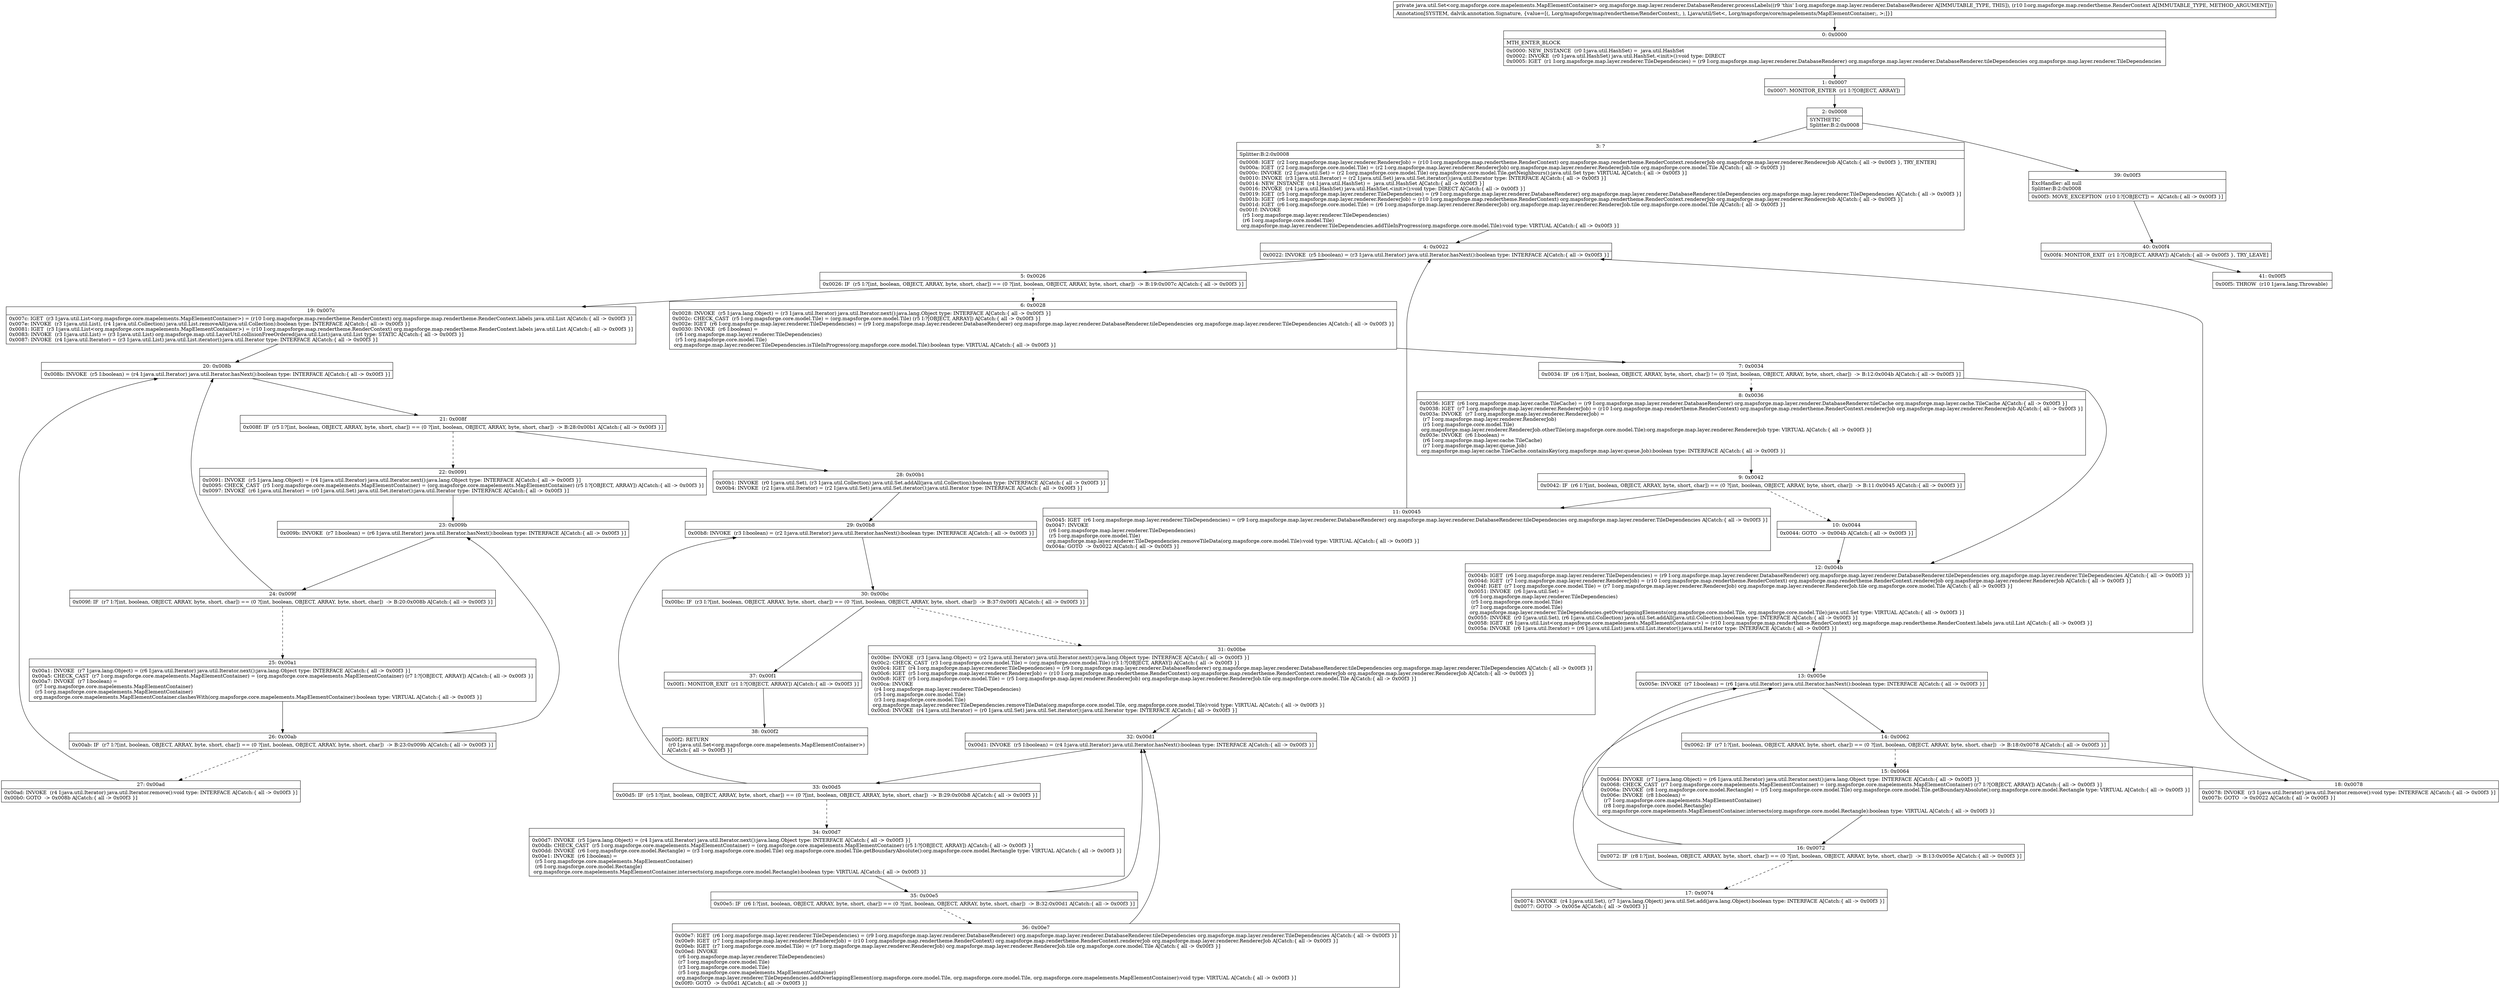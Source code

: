 digraph "CFG fororg.mapsforge.map.layer.renderer.DatabaseRenderer.processLabels(Lorg\/mapsforge\/map\/rendertheme\/RenderContext;)Ljava\/util\/Set;" {
Node_0 [shape=record,label="{0\:\ 0x0000|MTH_ENTER_BLOCK\l|0x0000: NEW_INSTANCE  (r0 I:java.util.HashSet) =  java.util.HashSet \l0x0002: INVOKE  (r0 I:java.util.HashSet) java.util.HashSet.\<init\>():void type: DIRECT \l0x0005: IGET  (r1 I:org.mapsforge.map.layer.renderer.TileDependencies) = (r9 I:org.mapsforge.map.layer.renderer.DatabaseRenderer) org.mapsforge.map.layer.renderer.DatabaseRenderer.tileDependencies org.mapsforge.map.layer.renderer.TileDependencies \l}"];
Node_1 [shape=record,label="{1\:\ 0x0007|0x0007: MONITOR_ENTER  (r1 I:?[OBJECT, ARRAY]) \l}"];
Node_2 [shape=record,label="{2\:\ 0x0008|SYNTHETIC\lSplitter:B:2:0x0008\l}"];
Node_3 [shape=record,label="{3\:\ ?|Splitter:B:2:0x0008\l|0x0008: IGET  (r2 I:org.mapsforge.map.layer.renderer.RendererJob) = (r10 I:org.mapsforge.map.rendertheme.RenderContext) org.mapsforge.map.rendertheme.RenderContext.rendererJob org.mapsforge.map.layer.renderer.RendererJob A[Catch:\{ all \-\> 0x00f3 \}, TRY_ENTER]\l0x000a: IGET  (r2 I:org.mapsforge.core.model.Tile) = (r2 I:org.mapsforge.map.layer.renderer.RendererJob) org.mapsforge.map.layer.renderer.RendererJob.tile org.mapsforge.core.model.Tile A[Catch:\{ all \-\> 0x00f3 \}]\l0x000c: INVOKE  (r2 I:java.util.Set) = (r2 I:org.mapsforge.core.model.Tile) org.mapsforge.core.model.Tile.getNeighbours():java.util.Set type: VIRTUAL A[Catch:\{ all \-\> 0x00f3 \}]\l0x0010: INVOKE  (r3 I:java.util.Iterator) = (r2 I:java.util.Set) java.util.Set.iterator():java.util.Iterator type: INTERFACE A[Catch:\{ all \-\> 0x00f3 \}]\l0x0014: NEW_INSTANCE  (r4 I:java.util.HashSet) =  java.util.HashSet A[Catch:\{ all \-\> 0x00f3 \}]\l0x0016: INVOKE  (r4 I:java.util.HashSet) java.util.HashSet.\<init\>():void type: DIRECT A[Catch:\{ all \-\> 0x00f3 \}]\l0x0019: IGET  (r5 I:org.mapsforge.map.layer.renderer.TileDependencies) = (r9 I:org.mapsforge.map.layer.renderer.DatabaseRenderer) org.mapsforge.map.layer.renderer.DatabaseRenderer.tileDependencies org.mapsforge.map.layer.renderer.TileDependencies A[Catch:\{ all \-\> 0x00f3 \}]\l0x001b: IGET  (r6 I:org.mapsforge.map.layer.renderer.RendererJob) = (r10 I:org.mapsforge.map.rendertheme.RenderContext) org.mapsforge.map.rendertheme.RenderContext.rendererJob org.mapsforge.map.layer.renderer.RendererJob A[Catch:\{ all \-\> 0x00f3 \}]\l0x001d: IGET  (r6 I:org.mapsforge.core.model.Tile) = (r6 I:org.mapsforge.map.layer.renderer.RendererJob) org.mapsforge.map.layer.renderer.RendererJob.tile org.mapsforge.core.model.Tile A[Catch:\{ all \-\> 0x00f3 \}]\l0x001f: INVOKE  \l  (r5 I:org.mapsforge.map.layer.renderer.TileDependencies)\l  (r6 I:org.mapsforge.core.model.Tile)\l org.mapsforge.map.layer.renderer.TileDependencies.addTileInProgress(org.mapsforge.core.model.Tile):void type: VIRTUAL A[Catch:\{ all \-\> 0x00f3 \}]\l}"];
Node_4 [shape=record,label="{4\:\ 0x0022|0x0022: INVOKE  (r5 I:boolean) = (r3 I:java.util.Iterator) java.util.Iterator.hasNext():boolean type: INTERFACE A[Catch:\{ all \-\> 0x00f3 \}]\l}"];
Node_5 [shape=record,label="{5\:\ 0x0026|0x0026: IF  (r5 I:?[int, boolean, OBJECT, ARRAY, byte, short, char]) == (0 ?[int, boolean, OBJECT, ARRAY, byte, short, char])  \-\> B:19:0x007c A[Catch:\{ all \-\> 0x00f3 \}]\l}"];
Node_6 [shape=record,label="{6\:\ 0x0028|0x0028: INVOKE  (r5 I:java.lang.Object) = (r3 I:java.util.Iterator) java.util.Iterator.next():java.lang.Object type: INTERFACE A[Catch:\{ all \-\> 0x00f3 \}]\l0x002c: CHECK_CAST  (r5 I:org.mapsforge.core.model.Tile) = (org.mapsforge.core.model.Tile) (r5 I:?[OBJECT, ARRAY]) A[Catch:\{ all \-\> 0x00f3 \}]\l0x002e: IGET  (r6 I:org.mapsforge.map.layer.renderer.TileDependencies) = (r9 I:org.mapsforge.map.layer.renderer.DatabaseRenderer) org.mapsforge.map.layer.renderer.DatabaseRenderer.tileDependencies org.mapsforge.map.layer.renderer.TileDependencies A[Catch:\{ all \-\> 0x00f3 \}]\l0x0030: INVOKE  (r6 I:boolean) = \l  (r6 I:org.mapsforge.map.layer.renderer.TileDependencies)\l  (r5 I:org.mapsforge.core.model.Tile)\l org.mapsforge.map.layer.renderer.TileDependencies.isTileInProgress(org.mapsforge.core.model.Tile):boolean type: VIRTUAL A[Catch:\{ all \-\> 0x00f3 \}]\l}"];
Node_7 [shape=record,label="{7\:\ 0x0034|0x0034: IF  (r6 I:?[int, boolean, OBJECT, ARRAY, byte, short, char]) != (0 ?[int, boolean, OBJECT, ARRAY, byte, short, char])  \-\> B:12:0x004b A[Catch:\{ all \-\> 0x00f3 \}]\l}"];
Node_8 [shape=record,label="{8\:\ 0x0036|0x0036: IGET  (r6 I:org.mapsforge.map.layer.cache.TileCache) = (r9 I:org.mapsforge.map.layer.renderer.DatabaseRenderer) org.mapsforge.map.layer.renderer.DatabaseRenderer.tileCache org.mapsforge.map.layer.cache.TileCache A[Catch:\{ all \-\> 0x00f3 \}]\l0x0038: IGET  (r7 I:org.mapsforge.map.layer.renderer.RendererJob) = (r10 I:org.mapsforge.map.rendertheme.RenderContext) org.mapsforge.map.rendertheme.RenderContext.rendererJob org.mapsforge.map.layer.renderer.RendererJob A[Catch:\{ all \-\> 0x00f3 \}]\l0x003a: INVOKE  (r7 I:org.mapsforge.map.layer.renderer.RendererJob) = \l  (r7 I:org.mapsforge.map.layer.renderer.RendererJob)\l  (r5 I:org.mapsforge.core.model.Tile)\l org.mapsforge.map.layer.renderer.RendererJob.otherTile(org.mapsforge.core.model.Tile):org.mapsforge.map.layer.renderer.RendererJob type: VIRTUAL A[Catch:\{ all \-\> 0x00f3 \}]\l0x003e: INVOKE  (r6 I:boolean) = \l  (r6 I:org.mapsforge.map.layer.cache.TileCache)\l  (r7 I:org.mapsforge.map.layer.queue.Job)\l org.mapsforge.map.layer.cache.TileCache.containsKey(org.mapsforge.map.layer.queue.Job):boolean type: INTERFACE A[Catch:\{ all \-\> 0x00f3 \}]\l}"];
Node_9 [shape=record,label="{9\:\ 0x0042|0x0042: IF  (r6 I:?[int, boolean, OBJECT, ARRAY, byte, short, char]) == (0 ?[int, boolean, OBJECT, ARRAY, byte, short, char])  \-\> B:11:0x0045 A[Catch:\{ all \-\> 0x00f3 \}]\l}"];
Node_10 [shape=record,label="{10\:\ 0x0044|0x0044: GOTO  \-\> 0x004b A[Catch:\{ all \-\> 0x00f3 \}]\l}"];
Node_11 [shape=record,label="{11\:\ 0x0045|0x0045: IGET  (r6 I:org.mapsforge.map.layer.renderer.TileDependencies) = (r9 I:org.mapsforge.map.layer.renderer.DatabaseRenderer) org.mapsforge.map.layer.renderer.DatabaseRenderer.tileDependencies org.mapsforge.map.layer.renderer.TileDependencies A[Catch:\{ all \-\> 0x00f3 \}]\l0x0047: INVOKE  \l  (r6 I:org.mapsforge.map.layer.renderer.TileDependencies)\l  (r5 I:org.mapsforge.core.model.Tile)\l org.mapsforge.map.layer.renderer.TileDependencies.removeTileData(org.mapsforge.core.model.Tile):void type: VIRTUAL A[Catch:\{ all \-\> 0x00f3 \}]\l0x004a: GOTO  \-\> 0x0022 A[Catch:\{ all \-\> 0x00f3 \}]\l}"];
Node_12 [shape=record,label="{12\:\ 0x004b|0x004b: IGET  (r6 I:org.mapsforge.map.layer.renderer.TileDependencies) = (r9 I:org.mapsforge.map.layer.renderer.DatabaseRenderer) org.mapsforge.map.layer.renderer.DatabaseRenderer.tileDependencies org.mapsforge.map.layer.renderer.TileDependencies A[Catch:\{ all \-\> 0x00f3 \}]\l0x004d: IGET  (r7 I:org.mapsforge.map.layer.renderer.RendererJob) = (r10 I:org.mapsforge.map.rendertheme.RenderContext) org.mapsforge.map.rendertheme.RenderContext.rendererJob org.mapsforge.map.layer.renderer.RendererJob A[Catch:\{ all \-\> 0x00f3 \}]\l0x004f: IGET  (r7 I:org.mapsforge.core.model.Tile) = (r7 I:org.mapsforge.map.layer.renderer.RendererJob) org.mapsforge.map.layer.renderer.RendererJob.tile org.mapsforge.core.model.Tile A[Catch:\{ all \-\> 0x00f3 \}]\l0x0051: INVOKE  (r6 I:java.util.Set) = \l  (r6 I:org.mapsforge.map.layer.renderer.TileDependencies)\l  (r5 I:org.mapsforge.core.model.Tile)\l  (r7 I:org.mapsforge.core.model.Tile)\l org.mapsforge.map.layer.renderer.TileDependencies.getOverlappingElements(org.mapsforge.core.model.Tile, org.mapsforge.core.model.Tile):java.util.Set type: VIRTUAL A[Catch:\{ all \-\> 0x00f3 \}]\l0x0055: INVOKE  (r0 I:java.util.Set), (r6 I:java.util.Collection) java.util.Set.addAll(java.util.Collection):boolean type: INTERFACE A[Catch:\{ all \-\> 0x00f3 \}]\l0x0058: IGET  (r6 I:java.util.List\<org.mapsforge.core.mapelements.MapElementContainer\>) = (r10 I:org.mapsforge.map.rendertheme.RenderContext) org.mapsforge.map.rendertheme.RenderContext.labels java.util.List A[Catch:\{ all \-\> 0x00f3 \}]\l0x005a: INVOKE  (r6 I:java.util.Iterator) = (r6 I:java.util.List) java.util.List.iterator():java.util.Iterator type: INTERFACE A[Catch:\{ all \-\> 0x00f3 \}]\l}"];
Node_13 [shape=record,label="{13\:\ 0x005e|0x005e: INVOKE  (r7 I:boolean) = (r6 I:java.util.Iterator) java.util.Iterator.hasNext():boolean type: INTERFACE A[Catch:\{ all \-\> 0x00f3 \}]\l}"];
Node_14 [shape=record,label="{14\:\ 0x0062|0x0062: IF  (r7 I:?[int, boolean, OBJECT, ARRAY, byte, short, char]) == (0 ?[int, boolean, OBJECT, ARRAY, byte, short, char])  \-\> B:18:0x0078 A[Catch:\{ all \-\> 0x00f3 \}]\l}"];
Node_15 [shape=record,label="{15\:\ 0x0064|0x0064: INVOKE  (r7 I:java.lang.Object) = (r6 I:java.util.Iterator) java.util.Iterator.next():java.lang.Object type: INTERFACE A[Catch:\{ all \-\> 0x00f3 \}]\l0x0068: CHECK_CAST  (r7 I:org.mapsforge.core.mapelements.MapElementContainer) = (org.mapsforge.core.mapelements.MapElementContainer) (r7 I:?[OBJECT, ARRAY]) A[Catch:\{ all \-\> 0x00f3 \}]\l0x006a: INVOKE  (r8 I:org.mapsforge.core.model.Rectangle) = (r5 I:org.mapsforge.core.model.Tile) org.mapsforge.core.model.Tile.getBoundaryAbsolute():org.mapsforge.core.model.Rectangle type: VIRTUAL A[Catch:\{ all \-\> 0x00f3 \}]\l0x006e: INVOKE  (r8 I:boolean) = \l  (r7 I:org.mapsforge.core.mapelements.MapElementContainer)\l  (r8 I:org.mapsforge.core.model.Rectangle)\l org.mapsforge.core.mapelements.MapElementContainer.intersects(org.mapsforge.core.model.Rectangle):boolean type: VIRTUAL A[Catch:\{ all \-\> 0x00f3 \}]\l}"];
Node_16 [shape=record,label="{16\:\ 0x0072|0x0072: IF  (r8 I:?[int, boolean, OBJECT, ARRAY, byte, short, char]) == (0 ?[int, boolean, OBJECT, ARRAY, byte, short, char])  \-\> B:13:0x005e A[Catch:\{ all \-\> 0x00f3 \}]\l}"];
Node_17 [shape=record,label="{17\:\ 0x0074|0x0074: INVOKE  (r4 I:java.util.Set), (r7 I:java.lang.Object) java.util.Set.add(java.lang.Object):boolean type: INTERFACE A[Catch:\{ all \-\> 0x00f3 \}]\l0x0077: GOTO  \-\> 0x005e A[Catch:\{ all \-\> 0x00f3 \}]\l}"];
Node_18 [shape=record,label="{18\:\ 0x0078|0x0078: INVOKE  (r3 I:java.util.Iterator) java.util.Iterator.remove():void type: INTERFACE A[Catch:\{ all \-\> 0x00f3 \}]\l0x007b: GOTO  \-\> 0x0022 A[Catch:\{ all \-\> 0x00f3 \}]\l}"];
Node_19 [shape=record,label="{19\:\ 0x007c|0x007c: IGET  (r3 I:java.util.List\<org.mapsforge.core.mapelements.MapElementContainer\>) = (r10 I:org.mapsforge.map.rendertheme.RenderContext) org.mapsforge.map.rendertheme.RenderContext.labels java.util.List A[Catch:\{ all \-\> 0x00f3 \}]\l0x007e: INVOKE  (r3 I:java.util.List), (r4 I:java.util.Collection) java.util.List.removeAll(java.util.Collection):boolean type: INTERFACE A[Catch:\{ all \-\> 0x00f3 \}]\l0x0081: IGET  (r3 I:java.util.List\<org.mapsforge.core.mapelements.MapElementContainer\>) = (r10 I:org.mapsforge.map.rendertheme.RenderContext) org.mapsforge.map.rendertheme.RenderContext.labels java.util.List A[Catch:\{ all \-\> 0x00f3 \}]\l0x0083: INVOKE  (r3 I:java.util.List) = (r3 I:java.util.List) org.mapsforge.map.util.LayerUtil.collisionFreeOrdered(java.util.List):java.util.List type: STATIC A[Catch:\{ all \-\> 0x00f3 \}]\l0x0087: INVOKE  (r4 I:java.util.Iterator) = (r3 I:java.util.List) java.util.List.iterator():java.util.Iterator type: INTERFACE A[Catch:\{ all \-\> 0x00f3 \}]\l}"];
Node_20 [shape=record,label="{20\:\ 0x008b|0x008b: INVOKE  (r5 I:boolean) = (r4 I:java.util.Iterator) java.util.Iterator.hasNext():boolean type: INTERFACE A[Catch:\{ all \-\> 0x00f3 \}]\l}"];
Node_21 [shape=record,label="{21\:\ 0x008f|0x008f: IF  (r5 I:?[int, boolean, OBJECT, ARRAY, byte, short, char]) == (0 ?[int, boolean, OBJECT, ARRAY, byte, short, char])  \-\> B:28:0x00b1 A[Catch:\{ all \-\> 0x00f3 \}]\l}"];
Node_22 [shape=record,label="{22\:\ 0x0091|0x0091: INVOKE  (r5 I:java.lang.Object) = (r4 I:java.util.Iterator) java.util.Iterator.next():java.lang.Object type: INTERFACE A[Catch:\{ all \-\> 0x00f3 \}]\l0x0095: CHECK_CAST  (r5 I:org.mapsforge.core.mapelements.MapElementContainer) = (org.mapsforge.core.mapelements.MapElementContainer) (r5 I:?[OBJECT, ARRAY]) A[Catch:\{ all \-\> 0x00f3 \}]\l0x0097: INVOKE  (r6 I:java.util.Iterator) = (r0 I:java.util.Set) java.util.Set.iterator():java.util.Iterator type: INTERFACE A[Catch:\{ all \-\> 0x00f3 \}]\l}"];
Node_23 [shape=record,label="{23\:\ 0x009b|0x009b: INVOKE  (r7 I:boolean) = (r6 I:java.util.Iterator) java.util.Iterator.hasNext():boolean type: INTERFACE A[Catch:\{ all \-\> 0x00f3 \}]\l}"];
Node_24 [shape=record,label="{24\:\ 0x009f|0x009f: IF  (r7 I:?[int, boolean, OBJECT, ARRAY, byte, short, char]) == (0 ?[int, boolean, OBJECT, ARRAY, byte, short, char])  \-\> B:20:0x008b A[Catch:\{ all \-\> 0x00f3 \}]\l}"];
Node_25 [shape=record,label="{25\:\ 0x00a1|0x00a1: INVOKE  (r7 I:java.lang.Object) = (r6 I:java.util.Iterator) java.util.Iterator.next():java.lang.Object type: INTERFACE A[Catch:\{ all \-\> 0x00f3 \}]\l0x00a5: CHECK_CAST  (r7 I:org.mapsforge.core.mapelements.MapElementContainer) = (org.mapsforge.core.mapelements.MapElementContainer) (r7 I:?[OBJECT, ARRAY]) A[Catch:\{ all \-\> 0x00f3 \}]\l0x00a7: INVOKE  (r7 I:boolean) = \l  (r7 I:org.mapsforge.core.mapelements.MapElementContainer)\l  (r5 I:org.mapsforge.core.mapelements.MapElementContainer)\l org.mapsforge.core.mapelements.MapElementContainer.clashesWith(org.mapsforge.core.mapelements.MapElementContainer):boolean type: VIRTUAL A[Catch:\{ all \-\> 0x00f3 \}]\l}"];
Node_26 [shape=record,label="{26\:\ 0x00ab|0x00ab: IF  (r7 I:?[int, boolean, OBJECT, ARRAY, byte, short, char]) == (0 ?[int, boolean, OBJECT, ARRAY, byte, short, char])  \-\> B:23:0x009b A[Catch:\{ all \-\> 0x00f3 \}]\l}"];
Node_27 [shape=record,label="{27\:\ 0x00ad|0x00ad: INVOKE  (r4 I:java.util.Iterator) java.util.Iterator.remove():void type: INTERFACE A[Catch:\{ all \-\> 0x00f3 \}]\l0x00b0: GOTO  \-\> 0x008b A[Catch:\{ all \-\> 0x00f3 \}]\l}"];
Node_28 [shape=record,label="{28\:\ 0x00b1|0x00b1: INVOKE  (r0 I:java.util.Set), (r3 I:java.util.Collection) java.util.Set.addAll(java.util.Collection):boolean type: INTERFACE A[Catch:\{ all \-\> 0x00f3 \}]\l0x00b4: INVOKE  (r2 I:java.util.Iterator) = (r2 I:java.util.Set) java.util.Set.iterator():java.util.Iterator type: INTERFACE A[Catch:\{ all \-\> 0x00f3 \}]\l}"];
Node_29 [shape=record,label="{29\:\ 0x00b8|0x00b8: INVOKE  (r3 I:boolean) = (r2 I:java.util.Iterator) java.util.Iterator.hasNext():boolean type: INTERFACE A[Catch:\{ all \-\> 0x00f3 \}]\l}"];
Node_30 [shape=record,label="{30\:\ 0x00bc|0x00bc: IF  (r3 I:?[int, boolean, OBJECT, ARRAY, byte, short, char]) == (0 ?[int, boolean, OBJECT, ARRAY, byte, short, char])  \-\> B:37:0x00f1 A[Catch:\{ all \-\> 0x00f3 \}]\l}"];
Node_31 [shape=record,label="{31\:\ 0x00be|0x00be: INVOKE  (r3 I:java.lang.Object) = (r2 I:java.util.Iterator) java.util.Iterator.next():java.lang.Object type: INTERFACE A[Catch:\{ all \-\> 0x00f3 \}]\l0x00c2: CHECK_CAST  (r3 I:org.mapsforge.core.model.Tile) = (org.mapsforge.core.model.Tile) (r3 I:?[OBJECT, ARRAY]) A[Catch:\{ all \-\> 0x00f3 \}]\l0x00c4: IGET  (r4 I:org.mapsforge.map.layer.renderer.TileDependencies) = (r9 I:org.mapsforge.map.layer.renderer.DatabaseRenderer) org.mapsforge.map.layer.renderer.DatabaseRenderer.tileDependencies org.mapsforge.map.layer.renderer.TileDependencies A[Catch:\{ all \-\> 0x00f3 \}]\l0x00c6: IGET  (r5 I:org.mapsforge.map.layer.renderer.RendererJob) = (r10 I:org.mapsforge.map.rendertheme.RenderContext) org.mapsforge.map.rendertheme.RenderContext.rendererJob org.mapsforge.map.layer.renderer.RendererJob A[Catch:\{ all \-\> 0x00f3 \}]\l0x00c8: IGET  (r5 I:org.mapsforge.core.model.Tile) = (r5 I:org.mapsforge.map.layer.renderer.RendererJob) org.mapsforge.map.layer.renderer.RendererJob.tile org.mapsforge.core.model.Tile A[Catch:\{ all \-\> 0x00f3 \}]\l0x00ca: INVOKE  \l  (r4 I:org.mapsforge.map.layer.renderer.TileDependencies)\l  (r5 I:org.mapsforge.core.model.Tile)\l  (r3 I:org.mapsforge.core.model.Tile)\l org.mapsforge.map.layer.renderer.TileDependencies.removeTileData(org.mapsforge.core.model.Tile, org.mapsforge.core.model.Tile):void type: VIRTUAL A[Catch:\{ all \-\> 0x00f3 \}]\l0x00cd: INVOKE  (r4 I:java.util.Iterator) = (r0 I:java.util.Set) java.util.Set.iterator():java.util.Iterator type: INTERFACE A[Catch:\{ all \-\> 0x00f3 \}]\l}"];
Node_32 [shape=record,label="{32\:\ 0x00d1|0x00d1: INVOKE  (r5 I:boolean) = (r4 I:java.util.Iterator) java.util.Iterator.hasNext():boolean type: INTERFACE A[Catch:\{ all \-\> 0x00f3 \}]\l}"];
Node_33 [shape=record,label="{33\:\ 0x00d5|0x00d5: IF  (r5 I:?[int, boolean, OBJECT, ARRAY, byte, short, char]) == (0 ?[int, boolean, OBJECT, ARRAY, byte, short, char])  \-\> B:29:0x00b8 A[Catch:\{ all \-\> 0x00f3 \}]\l}"];
Node_34 [shape=record,label="{34\:\ 0x00d7|0x00d7: INVOKE  (r5 I:java.lang.Object) = (r4 I:java.util.Iterator) java.util.Iterator.next():java.lang.Object type: INTERFACE A[Catch:\{ all \-\> 0x00f3 \}]\l0x00db: CHECK_CAST  (r5 I:org.mapsforge.core.mapelements.MapElementContainer) = (org.mapsforge.core.mapelements.MapElementContainer) (r5 I:?[OBJECT, ARRAY]) A[Catch:\{ all \-\> 0x00f3 \}]\l0x00dd: INVOKE  (r6 I:org.mapsforge.core.model.Rectangle) = (r3 I:org.mapsforge.core.model.Tile) org.mapsforge.core.model.Tile.getBoundaryAbsolute():org.mapsforge.core.model.Rectangle type: VIRTUAL A[Catch:\{ all \-\> 0x00f3 \}]\l0x00e1: INVOKE  (r6 I:boolean) = \l  (r5 I:org.mapsforge.core.mapelements.MapElementContainer)\l  (r6 I:org.mapsforge.core.model.Rectangle)\l org.mapsforge.core.mapelements.MapElementContainer.intersects(org.mapsforge.core.model.Rectangle):boolean type: VIRTUAL A[Catch:\{ all \-\> 0x00f3 \}]\l}"];
Node_35 [shape=record,label="{35\:\ 0x00e5|0x00e5: IF  (r6 I:?[int, boolean, OBJECT, ARRAY, byte, short, char]) == (0 ?[int, boolean, OBJECT, ARRAY, byte, short, char])  \-\> B:32:0x00d1 A[Catch:\{ all \-\> 0x00f3 \}]\l}"];
Node_36 [shape=record,label="{36\:\ 0x00e7|0x00e7: IGET  (r6 I:org.mapsforge.map.layer.renderer.TileDependencies) = (r9 I:org.mapsforge.map.layer.renderer.DatabaseRenderer) org.mapsforge.map.layer.renderer.DatabaseRenderer.tileDependencies org.mapsforge.map.layer.renderer.TileDependencies A[Catch:\{ all \-\> 0x00f3 \}]\l0x00e9: IGET  (r7 I:org.mapsforge.map.layer.renderer.RendererJob) = (r10 I:org.mapsforge.map.rendertheme.RenderContext) org.mapsforge.map.rendertheme.RenderContext.rendererJob org.mapsforge.map.layer.renderer.RendererJob A[Catch:\{ all \-\> 0x00f3 \}]\l0x00eb: IGET  (r7 I:org.mapsforge.core.model.Tile) = (r7 I:org.mapsforge.map.layer.renderer.RendererJob) org.mapsforge.map.layer.renderer.RendererJob.tile org.mapsforge.core.model.Tile A[Catch:\{ all \-\> 0x00f3 \}]\l0x00ed: INVOKE  \l  (r6 I:org.mapsforge.map.layer.renderer.TileDependencies)\l  (r7 I:org.mapsforge.core.model.Tile)\l  (r3 I:org.mapsforge.core.model.Tile)\l  (r5 I:org.mapsforge.core.mapelements.MapElementContainer)\l org.mapsforge.map.layer.renderer.TileDependencies.addOverlappingElement(org.mapsforge.core.model.Tile, org.mapsforge.core.model.Tile, org.mapsforge.core.mapelements.MapElementContainer):void type: VIRTUAL A[Catch:\{ all \-\> 0x00f3 \}]\l0x00f0: GOTO  \-\> 0x00d1 A[Catch:\{ all \-\> 0x00f3 \}]\l}"];
Node_37 [shape=record,label="{37\:\ 0x00f1|0x00f1: MONITOR_EXIT  (r1 I:?[OBJECT, ARRAY]) A[Catch:\{ all \-\> 0x00f3 \}]\l}"];
Node_38 [shape=record,label="{38\:\ 0x00f2|0x00f2: RETURN  \l  (r0 I:java.util.Set\<org.mapsforge.core.mapelements.MapElementContainer\>)\l A[Catch:\{ all \-\> 0x00f3 \}]\l}"];
Node_39 [shape=record,label="{39\:\ 0x00f3|ExcHandler: all null\lSplitter:B:2:0x0008\l|0x00f3: MOVE_EXCEPTION  (r10 I:?[OBJECT]) =  A[Catch:\{ all \-\> 0x00f3 \}]\l}"];
Node_40 [shape=record,label="{40\:\ 0x00f4|0x00f4: MONITOR_EXIT  (r1 I:?[OBJECT, ARRAY]) A[Catch:\{ all \-\> 0x00f3 \}, TRY_LEAVE]\l}"];
Node_41 [shape=record,label="{41\:\ 0x00f5|0x00f5: THROW  (r10 I:java.lang.Throwable) \l}"];
MethodNode[shape=record,label="{private java.util.Set\<org.mapsforge.core.mapelements.MapElementContainer\> org.mapsforge.map.layer.renderer.DatabaseRenderer.processLabels((r9 'this' I:org.mapsforge.map.layer.renderer.DatabaseRenderer A[IMMUTABLE_TYPE, THIS]), (r10 I:org.mapsforge.map.rendertheme.RenderContext A[IMMUTABLE_TYPE, METHOD_ARGUMENT]))  | Annotation[SYSTEM, dalvik.annotation.Signature, \{value=[(, Lorg\/mapsforge\/map\/rendertheme\/RenderContext;, ), Ljava\/util\/Set\<, Lorg\/mapsforge\/core\/mapelements\/MapElementContainer;, \>;]\}]\l}"];
MethodNode -> Node_0;
Node_0 -> Node_1;
Node_1 -> Node_2;
Node_2 -> Node_3;
Node_2 -> Node_39;
Node_3 -> Node_4;
Node_4 -> Node_5;
Node_5 -> Node_6[style=dashed];
Node_5 -> Node_19;
Node_6 -> Node_7;
Node_7 -> Node_8[style=dashed];
Node_7 -> Node_12;
Node_8 -> Node_9;
Node_9 -> Node_10[style=dashed];
Node_9 -> Node_11;
Node_10 -> Node_12;
Node_11 -> Node_4;
Node_12 -> Node_13;
Node_13 -> Node_14;
Node_14 -> Node_15[style=dashed];
Node_14 -> Node_18;
Node_15 -> Node_16;
Node_16 -> Node_13;
Node_16 -> Node_17[style=dashed];
Node_17 -> Node_13;
Node_18 -> Node_4;
Node_19 -> Node_20;
Node_20 -> Node_21;
Node_21 -> Node_22[style=dashed];
Node_21 -> Node_28;
Node_22 -> Node_23;
Node_23 -> Node_24;
Node_24 -> Node_20;
Node_24 -> Node_25[style=dashed];
Node_25 -> Node_26;
Node_26 -> Node_23;
Node_26 -> Node_27[style=dashed];
Node_27 -> Node_20;
Node_28 -> Node_29;
Node_29 -> Node_30;
Node_30 -> Node_31[style=dashed];
Node_30 -> Node_37;
Node_31 -> Node_32;
Node_32 -> Node_33;
Node_33 -> Node_29;
Node_33 -> Node_34[style=dashed];
Node_34 -> Node_35;
Node_35 -> Node_32;
Node_35 -> Node_36[style=dashed];
Node_36 -> Node_32;
Node_37 -> Node_38;
Node_39 -> Node_40;
Node_40 -> Node_41;
}

